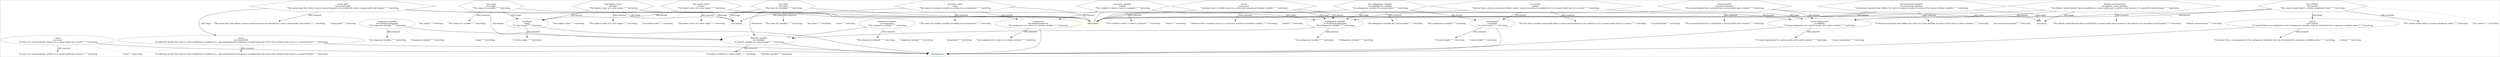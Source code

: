 digraph noname {
  graph [charset="UTF-8";colorscheme="svg";fontsize=11.0;overlap="false";]

  0 [color=darkolivegreen;label="assignment
aco:AssignmentEntry
\"'An assignment of a value to a random variable.'\"^^xsd:string";peripheries=1;shape=ellipse;]
  1 [color=darkolivegreen;label="cause
aco:CausalPath
\"'A collection of path that start at outer endogenous variables (i.e., ones determined by exogenous variables)and that end in the variables that occur in a causal formula.'\"^^xsd:string";peripheries=1;shape=ellipse;]
  2 [color=darkolivegreen;label="cause
aco:Cause
\"'A cause of a causal formula, relative to a causal model and context.'\"^^xsd:string";peripheries=1;shape=ellipse;]
  3 [color=darkolivegreen;label="context
aco:Context
\"'A context.This is an assignment to the endogenous variables that are determined by exogenous variables alone.'\"^^xsd:string";peripheries=1;shape=ellipse;]
  4 [color=darkolivegreen;label="'Endogenous variable'
aco:EndogenousVariable
\"'An endogenous variable.'\"^^xsd:string";peripheries=1;shape=ellipse;]
  5 [color=darkolivegreen;label="'Exogenous variable'
aco:ExogenousVariable
\"'An exogenous variable.'\"^^xsd:string";peripheries=1;shape=ellipse;]
  6 [color=darkolivegreen;label="'causal model'
aco:Model
\"'A causal model.'\"^^xsd:string";peripheries=1;shape=ellipse;]
  7 [color=darkolivegreen;label="'causal explanation'
aco:Models
\"'A causal explanation for a given model and a given context.'\"^^xsd:string";peripheries=1;shape=ellipse;]
  8 [color=darkolivegreen;label="aco:Range
range
\"'A value range.'\"^^xsd:string";peripheries=1;shape=ellipse;]
  9 [color=darkolivegreen;label="'Random variable'
aco:Variable
\"'A random variable in a causal model.'\"^^xsd:string";peripheries=1;shape=ellipse;]
  10 [color=darkolivegreen;label="'causal formula'
aco:causal_formula
\"'The causal formula that is entailed by a causal model and a context.'\"^^xsd:string";peripheries=1;shape=hexagon;]
  11 [color=darkolivegreen;label="'causal path'
aco:causal_path
\"'The causal path that allows a given causal formula to be entailed by a given causal model and context.'\"^^xsd:string";peripheries=1;shape=hexagon;]
  12 [color=darkolivegreen;label="causes
aco:causes
\"'Indicates that a variable occurs in a structural equation of another variable.'\"^^xsd:string";peripheries=1;shape=hexagon;]
  13 [color=darkolivegreen;label="'has context'
aco:context
\"'The context under which a certain entailment holds.'\"^^xsd:string";peripheries=1;shape=hexagon;]
  14 [color=darkolivegreen;label="'default causal formula'
aco:default_causal_formula
\"'The default causal formula that is entailed by a causal model and a context in the absence of a specified causal formula.'\"^^xsd:string";peripheries=1;shape=hexagon;]
  15 [color=darkolivegreen;label="'has endogenous variable'
aco:endogenous_variable
\"'An endogenous variable of a causal model.'\"^^xsd:string";peripheries=1;shape=hexagon;]
  16 [color=darkolivegreen;label="aco:entry_value
value
\"'The value of a random variable according to an assignment.'\"^^xsd:string";peripheries=1;shape=hexagon;]
  17 [color=darkolivegreen;label="aco:entry_variable
models
\"'The variable to which a value is assigned.'\"^^xsd:string";peripheries=1;shape=hexagon;]
  18 [color=darkolivegreen;label="'exogenous variable'
aco:exogenous
\"'The exogenous variable.'\"^^xsd:string";peripheries=1;shape=ellipse;]
  19 [color=darkolivegreen;label="'has highest value'
aco:high
\"'The highest value of a value range.'\"^^xsd:string";peripheries=1;shape=hexagon;]
  20 [color=darkolivegreen;label="'has lowest value'
aco:low
\"'The lowest value of a value range.'\"^^xsd:string";peripheries=1;shape=hexagon;]
  21 [color=darkolivegreen;label="aco:models
models
\"'The fact that a certain causal path allows a given causal formula to be modeled on (1) a causal model and (2) a context.'\"^^xsd:string";peripheries=1;shape=hexagon;]
  22 [color=darkolivegreen;label="'has range'
aco:range
\"'The range of a variable.'\"^^xsd:string";peripheries=1;shape=hexagon;]
  23 [color=darkolivegreen;label="'has structural equation'
aco:structural_equation
\"'A structural equation that defines the value of a given variable in terms of the values of other variables.'\"^^xsd:string";peripheries=1;shape=hexagon;]
  24 [color=darkolivegreen;label="'has value'
aco:value
\"'The value of a variable.'\"^^xsd:string";peripheries=1;shape=hexagon;]
  25 [color=yellow;label="rdf:Property";peripheries=1;shape=ellipse;]
  26 [color=mediumaquamarine;label="rdfs:Resource";peripheries=1;shape=ellipse;]
  27 [color=plum;label="xsd:integer";peripheries=1;shape=ellipse;]
  28 [color=plum;label="xsd:string";peripheries=1;shape=ellipse;]
  29 [color=blue;label="\"'A causal explanation for a given model and a given context.'\"^^xsd:string";peripheries=0;shape=plaintext;]
  30 [color=blue;label="\"'A causal model.'\"^^xsd:string";peripheries=0;shape=plaintext;]
  31 [color=blue;label="\"'A cause of a causal formula, relative to a causal model and context.'\"^^xsd:string";peripheries=0;shape=plaintext;]
  32 [color=blue;label="\"'A collection of path that start at outer endogenous variables (i.e., ones determined by exogenous variables)and that end in the variables that occur in a causal formula.'\"^^xsd:string";peripheries=0;shape=plaintext;]
  33 [color=blue;label="\"'A context.This is an assignment to the endogenous variables that are determined by exogenous variables alone.'\"^^xsd:string";peripheries=0;shape=plaintext;]
  34 [color=blue;label="\"'A random variable in a causal model.'\"^^xsd:string";peripheries=0;shape=plaintext;]
  35 [color=blue;label="\"'A structural equation that defines the value of a given variable in terms of the values of other variables.'\"^^xsd:string";peripheries=0;shape=plaintext;]
  36 [color=blue;label="\"'A value range.'\"^^xsd:string";peripheries=0;shape=plaintext;]
  37 [color=blue;label="\"'An assignment of a value to a random variable.'\"^^xsd:string";peripheries=0;shape=plaintext;]
  38 [color=blue;label="\"'An endogenous variable of a causal model.'\"^^xsd:string";peripheries=0;shape=plaintext;]
  39 [color=blue;label="\"'An endogenous variable.'\"^^xsd:string";peripheries=0;shape=plaintext;]
  40 [color=blue;label="\"'An exogenous variable.'\"^^xsd:string";peripheries=0;shape=plaintext;]
  41 [color=blue;label="\"'Endogenous variable'\"^^xsd:string";peripheries=0;shape=plaintext;]
  42 [color=blue;label="\"'Exogenous variable'\"^^xsd:string";peripheries=0;shape=plaintext;]
  43 [color=blue;label="\"'Indicates that a variable occurs in a structural equation of another variable.'\"^^xsd:string";peripheries=0;shape=plaintext;]
  44 [color=blue;label="\"'Random variable'\"^^xsd:string";peripheries=0;shape=plaintext;]
  45 [color=blue;label="\"'The causal formula that is entailed by a causal model and a context.'\"^^xsd:string";peripheries=0;shape=plaintext;]
  46 [color=blue;label="\"'The causal path that allows a given causal formula to be entailed by a given causal model and context.'\"^^xsd:string";peripheries=0;shape=plaintext;]
  47 [color=blue;label="\"'The context under which a certain entailment holds.'\"^^xsd:string";peripheries=0;shape=plaintext;]
  48 [color=blue;label="\"'The default causal formula that is entailed by a causal model and a context in the absence of a specified causal formula.'\"^^xsd:string";peripheries=0;shape=plaintext;]
  49 [color=blue;label="\"'The exogenous variable.'\"^^xsd:string";peripheries=0;shape=plaintext;]
  50 [color=blue;label="\"'The fact that a certain causal path allows a given causal formula to be modeled on (1) a causal model and (2) a context.'\"^^xsd:string";peripheries=0;shape=plaintext;]
  51 [color=blue;label="\"'The highest value of a value range.'\"^^xsd:string";peripheries=0;shape=plaintext;]
  52 [color=blue;label="\"'The lowest value of a value range.'\"^^xsd:string";peripheries=0;shape=plaintext;]
  53 [color=blue;label="\"'The range of a variable.'\"^^xsd:string";peripheries=0;shape=plaintext;]
  54 [color=blue;label="\"'The value of a random variable according to an assignment.'\"^^xsd:string";peripheries=0;shape=plaintext;]
  55 [color=blue;label="\"'The value of a variable.'\"^^xsd:string";peripheries=0;shape=plaintext;]
  56 [color=blue;label="\"'The variable to which a value is assigned.'\"^^xsd:string";peripheries=0;shape=plaintext;]
  57 [color=blue;label="\"assignment\"^^xsd:string";peripheries=0;shape=plaintext;]
  58 [color=blue;label="\"'causal explanation'\"^^xsd:string";peripheries=0;shape=plaintext;]
  59 [color=blue;label="\"'causal formula'\"^^xsd:string";peripheries=0;shape=plaintext;]
  60 [color=blue;label="\"'causal model'\"^^xsd:string";peripheries=0;shape=plaintext;]
  61 [color=blue;label="\"'causal path'\"^^xsd:string";peripheries=0;shape=plaintext;]
  62 [color=blue;label="\"cause\"^^xsd:string";peripheries=0;shape=plaintext;]
  63 [color=blue;label="\"causes\"^^xsd:string";peripheries=0;shape=plaintext;]
  64 [color=blue;label="\"context\"^^xsd:string";peripheries=0;shape=plaintext;]
  65 [color=blue;label="\"'default causal formula'\"^^xsd:string";peripheries=0;shape=plaintext;]
  66 [color=blue;label="\"'exogenous variable'\"^^xsd:string";peripheries=0;shape=plaintext;]
  67 [color=blue;label="\"'has context'\"^^xsd:string";peripheries=0;shape=plaintext;]
  68 [color=blue;label="\"'has endogenous variable'\"^^xsd:string";peripheries=0;shape=plaintext;]
  69 [color=blue;label="\"'has highest value'\"^^xsd:string";peripheries=0;shape=plaintext;]
  70 [color=blue;label="\"'has lowest value'\"^^xsd:string";peripheries=0;shape=plaintext;]
  71 [color=blue;label="\"'has range'\"^^xsd:string";peripheries=0;shape=plaintext;]
  72 [color=blue;label="\"'has structural equation'\"^^xsd:string";peripheries=0;shape=plaintext;]
  73 [color=blue;label="\"'has value'\"^^xsd:string";peripheries=0;shape=plaintext;]
  74 [color=blue;label="\"models\"^^xsd:string";peripheries=0;shape=plaintext;]
  75 [color=blue;label="\"range\"^^xsd:string";peripheries=0;shape=plaintext;]
  76 [color=blue;label="\"value\"^^xsd:string";peripheries=0;shape=plaintext;]

  0 -> 37 [arrowhead=normal;label="rdfs:comment";style=solid;]
  0 -> 57 [arrowhead=none;label="";style=dotted;]
  0 -> 26 [arrowhead=box;label="";style=solid;]
  1 -> 32 [arrowhead=normal;label="rdfs:comment";style=solid;]
  1 -> 62 [arrowhead=none;label="";style=dotted;]
  1 -> 26 [arrowhead=box;label="";style=solid;]
  2 -> 31 [arrowhead=normal;label="rdfs:comment";style=solid;]
  2 -> 62 [arrowhead=none;label="";style=dotted;]
  2 -> 26 [arrowhead=box;label="";style=solid;]
  3 -> 33 [arrowhead=normal;label="rdfs:comment";style=solid;]
  3 -> 64 [arrowhead=none;label="";style=dotted;]
  3 -> 26 [arrowhead=box;label="";style=solid;]
  4 -> 39 [arrowhead=normal;label="rdfs:comment";style=solid;]
  4 -> 41 [arrowhead=none;label="";style=dotted;]
  4 -> 9 [arrowhead=box;label="";style=solid;]
  5 -> 40 [arrowhead=normal;label="rdfs:comment";style=solid;]
  5 -> 42 [arrowhead=none;label="";style=dotted;]
  5 -> 9 [arrowhead=box;label="";style=solid;]
  6 -> 30 [arrowhead=normal;label="rdfs:comment";style=solid;]
  6 -> 60 [arrowhead=none;label="";style=dotted;]
  6 -> 26 [arrowhead=box;label="";style=solid;]
  7 -> 29 [arrowhead=normal;label="rdfs:comment";style=solid;]
  7 -> 58 [arrowhead=none;label="";style=dotted;]
  7 -> 26 [arrowhead=box;label="";style=solid;]
  8 -> 36 [arrowhead=normal;label="rdfs:comment";style=solid;]
  8 -> 75 [arrowhead=none;label="";style=dotted;]
  8 -> 26 [arrowhead=box;label="";style=solid;]
  9 -> 34 [arrowhead=normal;label="rdfs:comment";style=solid;]
  9 -> 44 [arrowhead=none;label="";style=dotted;]
  9 -> 26 [arrowhead=box;label="";style=solid;]
  10 -> 25 [arrowhead=empty;label="";style=solid;]
  10 -> 45 [arrowhead=normal;label="rdfs:comment";style=solid;]
  10 -> 7 [arrowhead=normal;label="rdfs:domain";style=solid;]
  10 -> 59 [arrowhead=none;label="";style=dotted;]
  10 -> 28 [arrowhead=normal;label="rdfs:range";style=solid;]
  11 -> 25 [arrowhead=empty;label="";style=solid;]
  11 -> 46 [arrowhead=normal;label="rdfs:comment";style=solid;]
  11 -> 7 [arrowhead=normal;label="rdfs:domain";style=solid;]
  11 -> 61 [arrowhead=none;label="";style=dotted;]
  11 -> 1 [arrowhead=normal;label="rdfs:range";style=solid;]
  12 -> 25 [arrowhead=empty;label="";style=solid;]
  12 -> 43 [arrowhead=normal;label="rdfs:comment";style=solid;]
  12 -> 4 [arrowhead=normal;label="rdfs:domain";style=solid;]
  12 -> 63 [arrowhead=none;label="";style=dotted;]
  12 -> 4 [arrowhead=normal;label="rdfs:range";style=solid;]
  13 -> 25 [arrowhead=empty;label="";style=solid;]
  13 -> 47 [arrowhead=normal;label="rdfs:comment";style=solid;]
  13 -> 7 [arrowhead=normal;label="rdfs:domain";style=solid;]
  13 -> 67 [arrowhead=none;label="";style=dotted;]
  13 -> 3 [arrowhead=normal;label="rdfs:range";style=solid;]
  14 -> 25 [arrowhead=empty;label="";style=solid;]
  14 -> 48 [arrowhead=normal;label="rdfs:comment";style=solid;]
  14 -> 7 [arrowhead=normal;label="rdfs:domain";style=solid;]
  14 -> 65 [arrowhead=none;label="";style=dotted;]
  14 -> 28 [arrowhead=normal;label="rdfs:range";style=solid;]
  15 -> 25 [arrowhead=empty;label="";style=solid;]
  15 -> 38 [arrowhead=normal;label="rdfs:comment";style=solid;]
  15 -> 6 [arrowhead=normal;label="rdfs:domain";style=solid;]
  15 -> 68 [arrowhead=none;label="";style=dotted;]
  15 -> 4 [arrowhead=normal;label="rdfs:range";style=solid;]
  16 -> 25 [arrowhead=empty;label="";style=solid;]
  16 -> 54 [arrowhead=normal;label="rdfs:comment";style=solid;]
  16 -> 0 [arrowhead=normal;label="rdfs:domain";style=solid;]
  16 -> 76 [arrowhead=none;label="";style=dotted;]
  16 -> 27 [arrowhead=normal;label="rdfs:range";style=solid;]
  17 -> 25 [arrowhead=empty;label="";style=solid;]
  17 -> 56 [arrowhead=normal;label="rdfs:comment";style=solid;]
  17 -> 0 [arrowhead=normal;label="rdfs:domain";style=solid;]
  17 -> 74 [arrowhead=none;label="";style=dotted;]
  17 -> 4 [arrowhead=normal;label="rdfs:range";style=solid;]
  18 -> 9 [arrowhead=empty;label="";style=solid;]
  18 -> 49 [arrowhead=normal;label="rdfs:comment";style=solid;]
  18 -> 66 [arrowhead=none;label="";style=dotted;]
  19 -> 25 [arrowhead=empty;label="";style=solid;]
  19 -> 51 [arrowhead=normal;label="rdfs:comment";style=solid;]
  19 -> 8 [arrowhead=normal;label="rdfs:domain";style=solid;]
  19 -> 69 [arrowhead=none;label="";style=dotted;]
  19 -> 27 [arrowhead=normal;label="rdfs:range";style=solid;]
  20 -> 25 [arrowhead=empty;label="";style=solid;]
  20 -> 52 [arrowhead=normal;label="rdfs:comment";style=solid;]
  20 -> 8 [arrowhead=normal;label="rdfs:domain";style=solid;]
  20 -> 70 [arrowhead=none;label="";style=dotted;]
  20 -> 27 [arrowhead=normal;label="rdfs:range";style=solid;]
  21 -> 25 [arrowhead=empty;label="";style=solid;]
  21 -> 50 [arrowhead=normal;label="rdfs:comment";style=solid;]
  21 -> 6 [arrowhead=normal;label="rdfs:domain";style=solid;]
  21 -> 74 [arrowhead=none;label="";style=dotted;]
  21 -> 7 [arrowhead=normal;label="rdfs:range";style=solid;]
  22 -> 25 [arrowhead=empty;label="";style=solid;]
  22 -> 53 [arrowhead=normal;label="rdfs:comment";style=solid;]
  22 -> 9 [arrowhead=normal;label="rdfs:domain";style=solid;]
  22 -> 71 [arrowhead=none;label="";style=dotted;]
  22 -> 8 [arrowhead=normal;label="rdfs:range";style=solid;]
  23 -> 25 [arrowhead=empty;label="";style=solid;]
  23 -> 35 [arrowhead=normal;label="rdfs:comment";style=solid;]
  23 -> 4 [arrowhead=normal;label="rdfs:domain";style=solid;]
  23 -> 72 [arrowhead=none;label="";style=dotted;]
  23 -> 28 [arrowhead=normal;label="rdfs:range";style=solid;]
  24 -> 25 [arrowhead=empty;label="";style=solid;]
  24 -> 55 [arrowhead=normal;label="rdfs:comment";style=solid;]
  24 -> 9 [arrowhead=normal;label="rdfs:domain";style=solid;]
  24 -> 73 [arrowhead=none;label="";style=dotted;]
  24 -> 27 [arrowhead=normal;label="rdfs:range";style=solid;]
}
